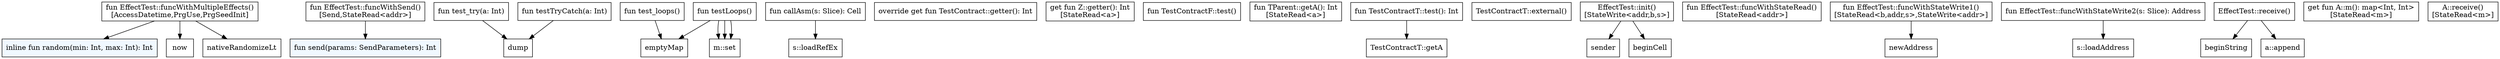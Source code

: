 digraph "CallGraph" {
    node [shape=box];
    node_12 [label="inline fun random(min: Int, max: Int): Int" style=filled fillcolor="#F0F8FF"];
    node_15 [label="fun send(params: SendParameters): Int" style=filled fillcolor="#F0F8FF"];
    node_17 [label="fun test_try(a: Int)"];
    node_18 [label="fun test_loops()"];
    node_19 [label="fun testTryCatch(a: Int)"];
    node_20 [label="fun testLoops()"];
    node_21 [label="fun callAsm(s: Slice): Cell"];
    node_22 [label="override get fun TestContract::getter(): Int"];
    node_23 [label="get fun Z::getter(): Int
[StateRead<a>]"];
    node_24 [label="fun TestContractF::test()"];
    node_25 [label="fun TParent::getA(): Int
[StateRead<a>]"];
    node_26 [label="fun TestContractT::test(): Int"];
    node_27 [label="TestContractT::external()"];
    node_28 [label="EffectTest::init()
[StateWrite<addr,b,s>]"];
    node_29 [label="fun EffectTest::funcWithSend()
[Send,StateRead<addr>]"];
    node_30 [label="fun EffectTest::funcWithStateRead()
[StateRead<addr>]"];
    node_31 [label="fun EffectTest::funcWithStateWrite1()
[StateRead<b,addr,s>,StateWrite<addr>]"];
    node_32 [label="fun EffectTest::funcWithStateWrite2(s: Slice): Address"];
    node_33 [label="fun EffectTest::funcWithMultipleEffects()
[AccessDatetime,PrgUse,PrgSeedInit]"];
    node_34 [label="EffectTest::receive()"];
    node_35 [label="get fun A::m(): map<Int, Int>
[StateRead<m>]"];
    node_36 [label="A::receive()
[StateRead<m>]"];
    node_40 [label="dump"];
    node_41 [label="emptyMap"];
    node_42 [label="m::set"];
    node_43 [label="s::loadRefEx"];
    node_44 [label="TestContractT::getA"];
    node_45 [label="sender"];
    node_46 [label="beginCell"];
    node_47 [label="newAddress"];
    node_48 [label="s::loadAddress"];
    node_49 [label="now"];
    node_50 [label="nativeRandomizeLt"];
    node_51 [label="beginString"];
    node_52 [label="a::append"];
    node_17 -> node_40;
    node_18 -> node_41;
    node_19 -> node_40;
    node_20 -> node_41;
    node_20 -> node_42;
    node_20 -> node_42;
    node_20 -> node_42;
    node_21 -> node_43;
    node_26 -> node_44;
    node_28 -> node_45;
    node_28 -> node_46;
    node_29 -> node_15;
    node_31 -> node_47;
    node_32 -> node_48;
    node_33 -> node_49;
    node_33 -> node_12;
    node_33 -> node_50;
    node_34 -> node_51;
    node_34 -> node_52;
}
